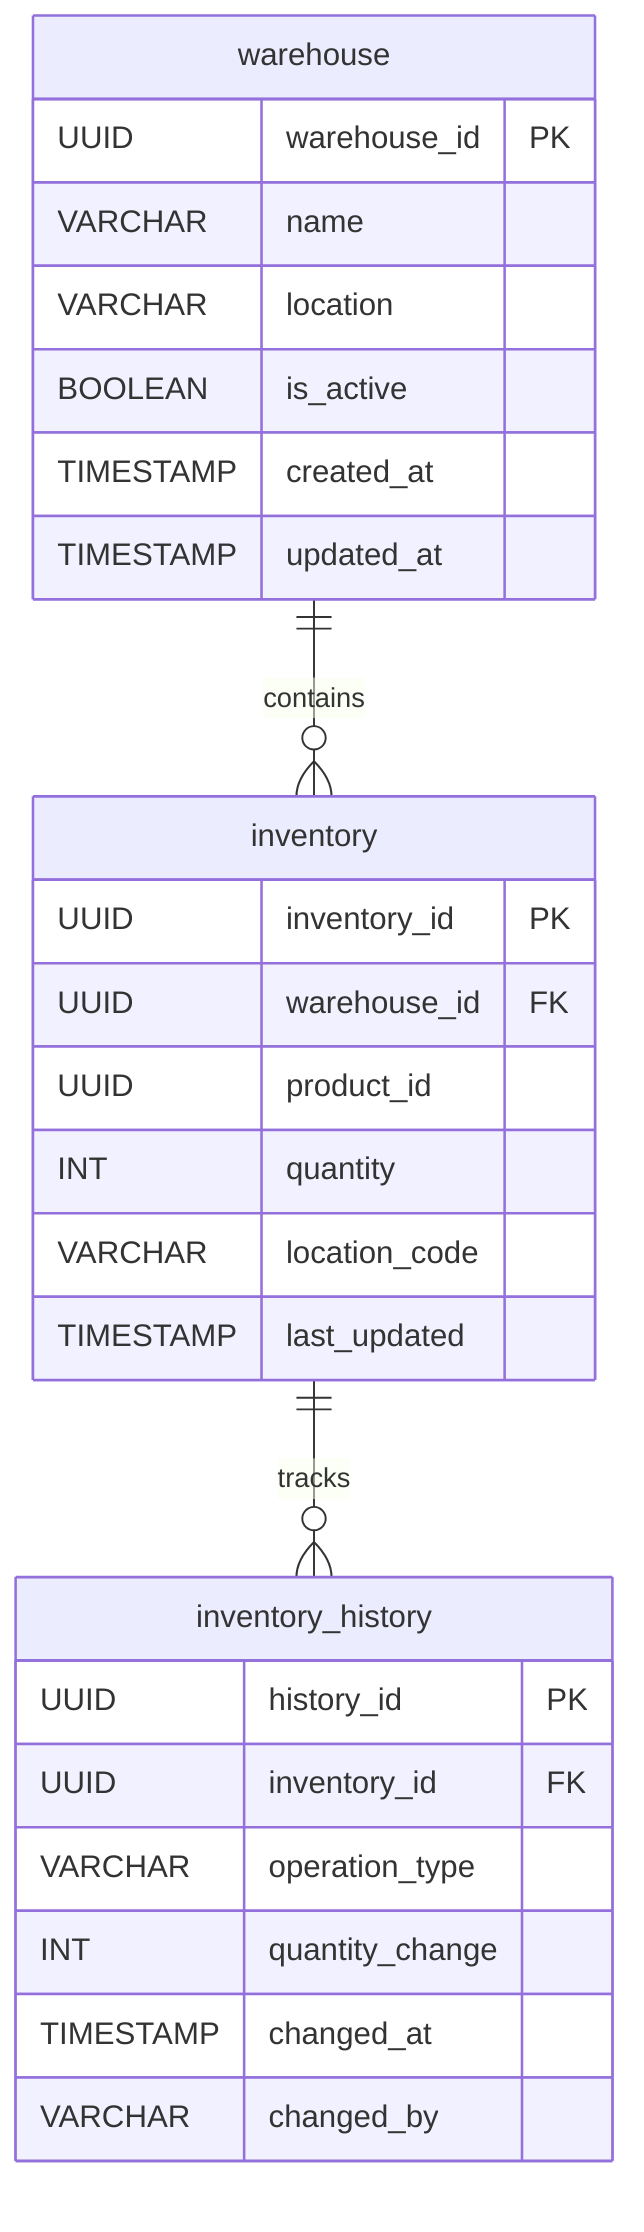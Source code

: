 erDiagram
    inventory ||--o{ inventory_history : tracks
    warehouse ||--o{ inventory : contains
    
    warehouse {
        UUID warehouse_id PK
        VARCHAR name
        VARCHAR location
        BOOLEAN is_active
        TIMESTAMP created_at
        TIMESTAMP updated_at
    }
    
    inventory {
        UUID inventory_id PK
        UUID warehouse_id FK
        UUID product_id
        INT quantity
        VARCHAR location_code
        TIMESTAMP last_updated
    }
    
    inventory_history {
        UUID history_id PK
        UUID inventory_id FK
        VARCHAR operation_type
        INT quantity_change
        TIMESTAMP changed_at
        VARCHAR changed_by
    }